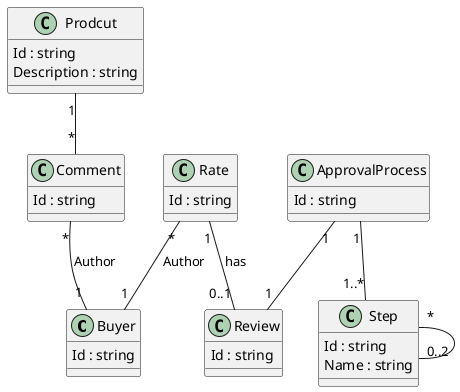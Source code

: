 #Model AliExpress
@startuml
class Buyer{ 
Id : string
} 

class Prodcut{
Id : string
Description : string
}

class Rate{
Id : string
}

class Comment{
Id : string
}

class Review{
Id : string
}

class ApprovalProcess{
Id : string
}

class Step{
Id : string
Name : string
}

Prodcut "1" -- "*" Comment

Comment "*" -- "1" Buyer : "Author"
Rate "*" -- "1" Buyer : "Author"
Rate "1" -- "0..1" Review : "has"
ApprovalProcess "1" -- "1..*" Step
Step "*" -- "0..2" Step
ApprovalProcess "1" -- "1" Review

@enduml